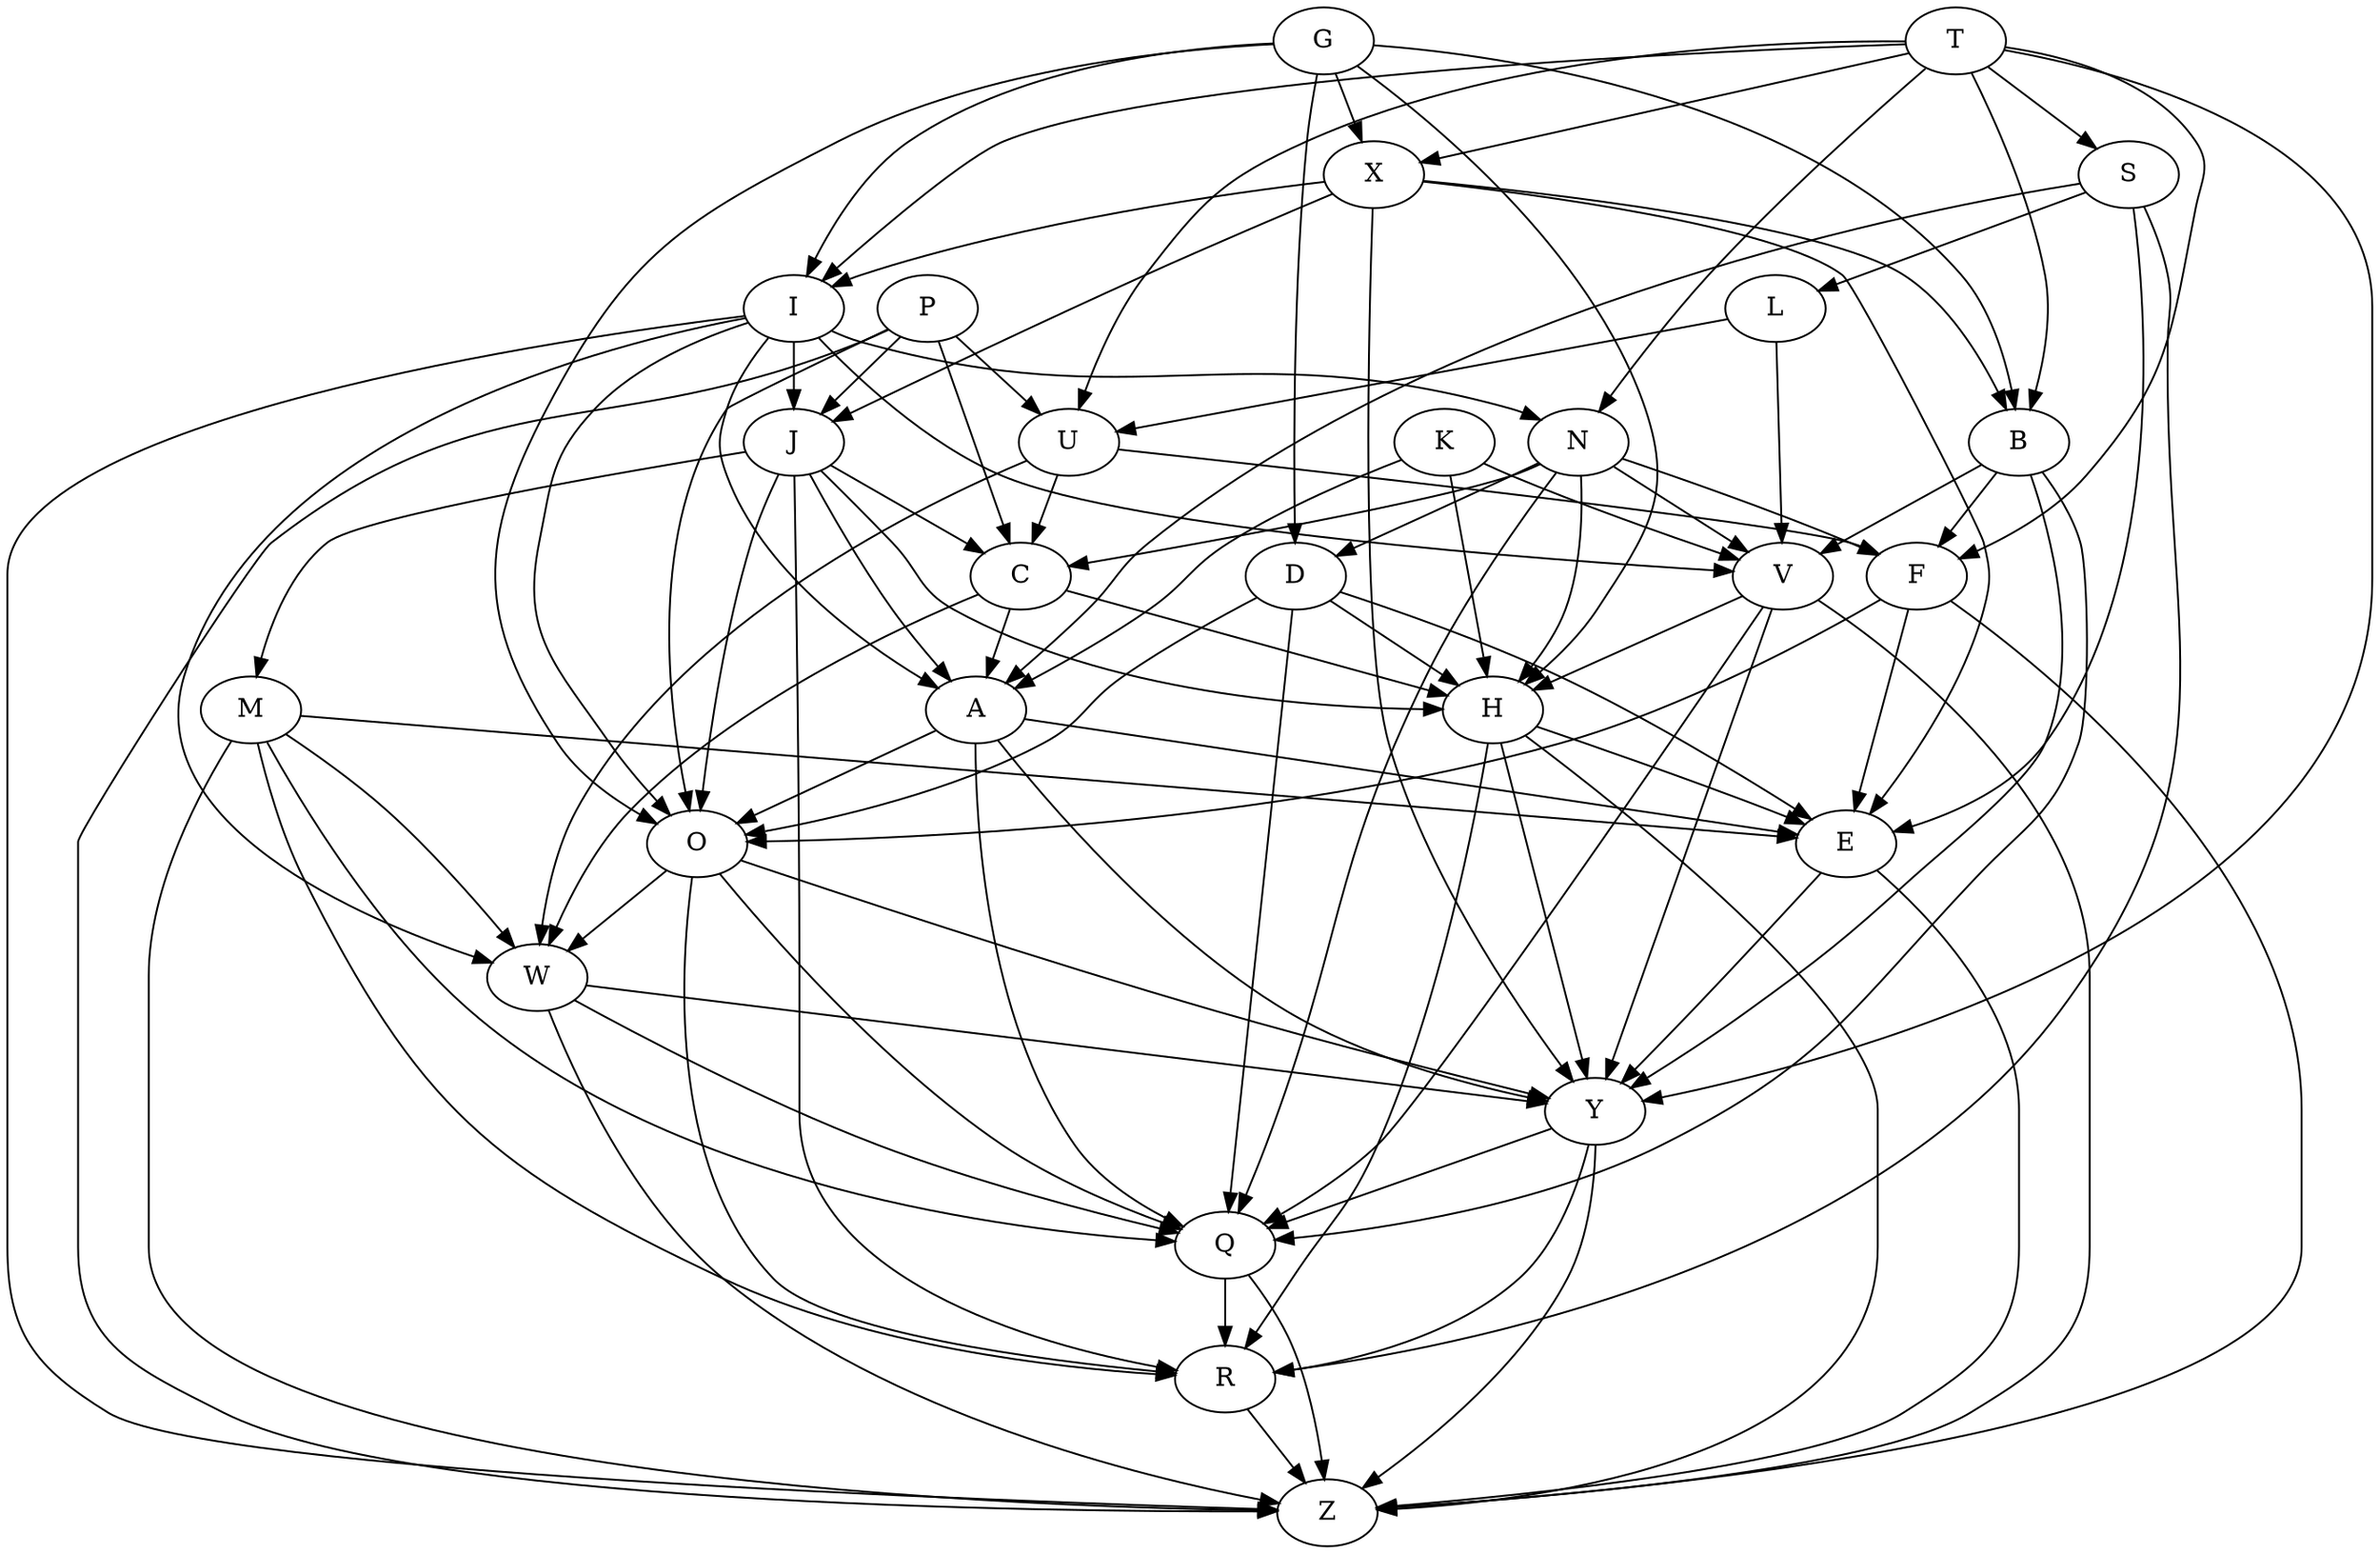 digraph d7 {
T->X
G->O
X->B
I->W
N->V
K->H
S->R
P->J
L->V
D->E
J->R
U->W
M->Q
B->F
F->E
V->Q
C->A
H->Z
A->Y
O->Y
W->Q
E->Y
Y->Z
Q->R
R->Z
S->E
O->W
G->B
I->N
G->I
H->R
N->C
M->W
Y->R
T->B
G->D
J->O
I->A
J->H
T->Y
N->H
B->V
M->R
Y->Q
X->J
A->E
P->Z
P->C
N->Q
A->O
G->X
P->U
T->S
I->V
V->H
U->F
D->Q
D->O
G->H
I->Z
N->D
B->Y
J->M
V->Y
W->Y
E->Z
T->N
L->U
S->A
Q->Z
T->F
F->Z
J->C
X->Y
K->V
T->I
I->O
C->W
B->Q
W->Z
D->H
K->A
M->E
T->U
I->J
O->Q
M->Z
U->C
N->F
C->H
X->E
F->O
P->O
J->A
H->Y
A->Q
V->Z
S->L
H->E
X->I
O->R
}
